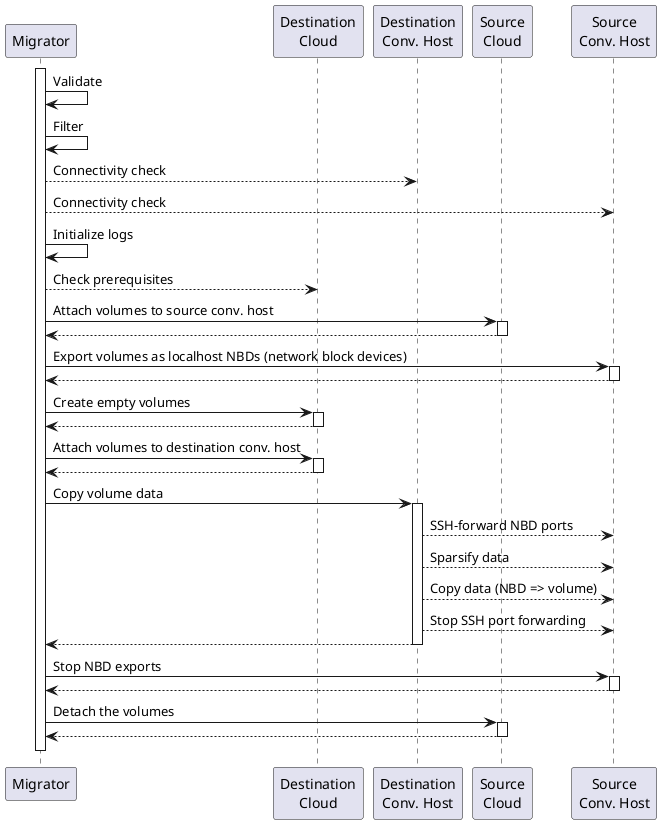 @startuml

participant Migrator as p_mig
participant "Destination\nCloud" as p_dst_cloud
participant "Destination\nConv. Host" as p_dst_host
participant "Source\nCloud" as p_src_cloud
participant "Source\nConv. Host" as p_src_host

activate p_mig
p_mig -> p_mig: Validate
p_mig -> p_mig: Filter
p_mig --> p_dst_host: Connectivity check
p_mig --> p_src_host: Connectivity check

p_mig -> p_mig: Initialize logs
p_mig --> p_dst_cloud: Check prerequisites

p_mig -> p_src_cloud ++: Attach volumes to source conv. host
return
p_mig -> p_src_host ++: Export volumes as localhost NBDs (network block devices)
return
p_mig -> p_dst_cloud ++: Create empty volumes
return
p_mig -> p_dst_cloud ++: Attach volumes to destination conv. host
return
p_mig -> p_dst_host ++: Copy volume data
p_dst_host --> p_src_host: SSH-forward NBD ports
p_dst_host --> p_src_host: Sparsify data
p_dst_host --> p_src_host: Copy data (NBD => volume)
p_dst_host --> p_src_host: Stop SSH port forwarding
return


p_mig -> p_src_host ++: Stop NBD exports
return
p_mig -> p_src_cloud ++: Detach the volumes
return

' Hidden message to make the above hnote appear before deactivation of p_mig
p_mig -[hidden]-> p_dst_cloud

deactivate p_mig

@enduml
